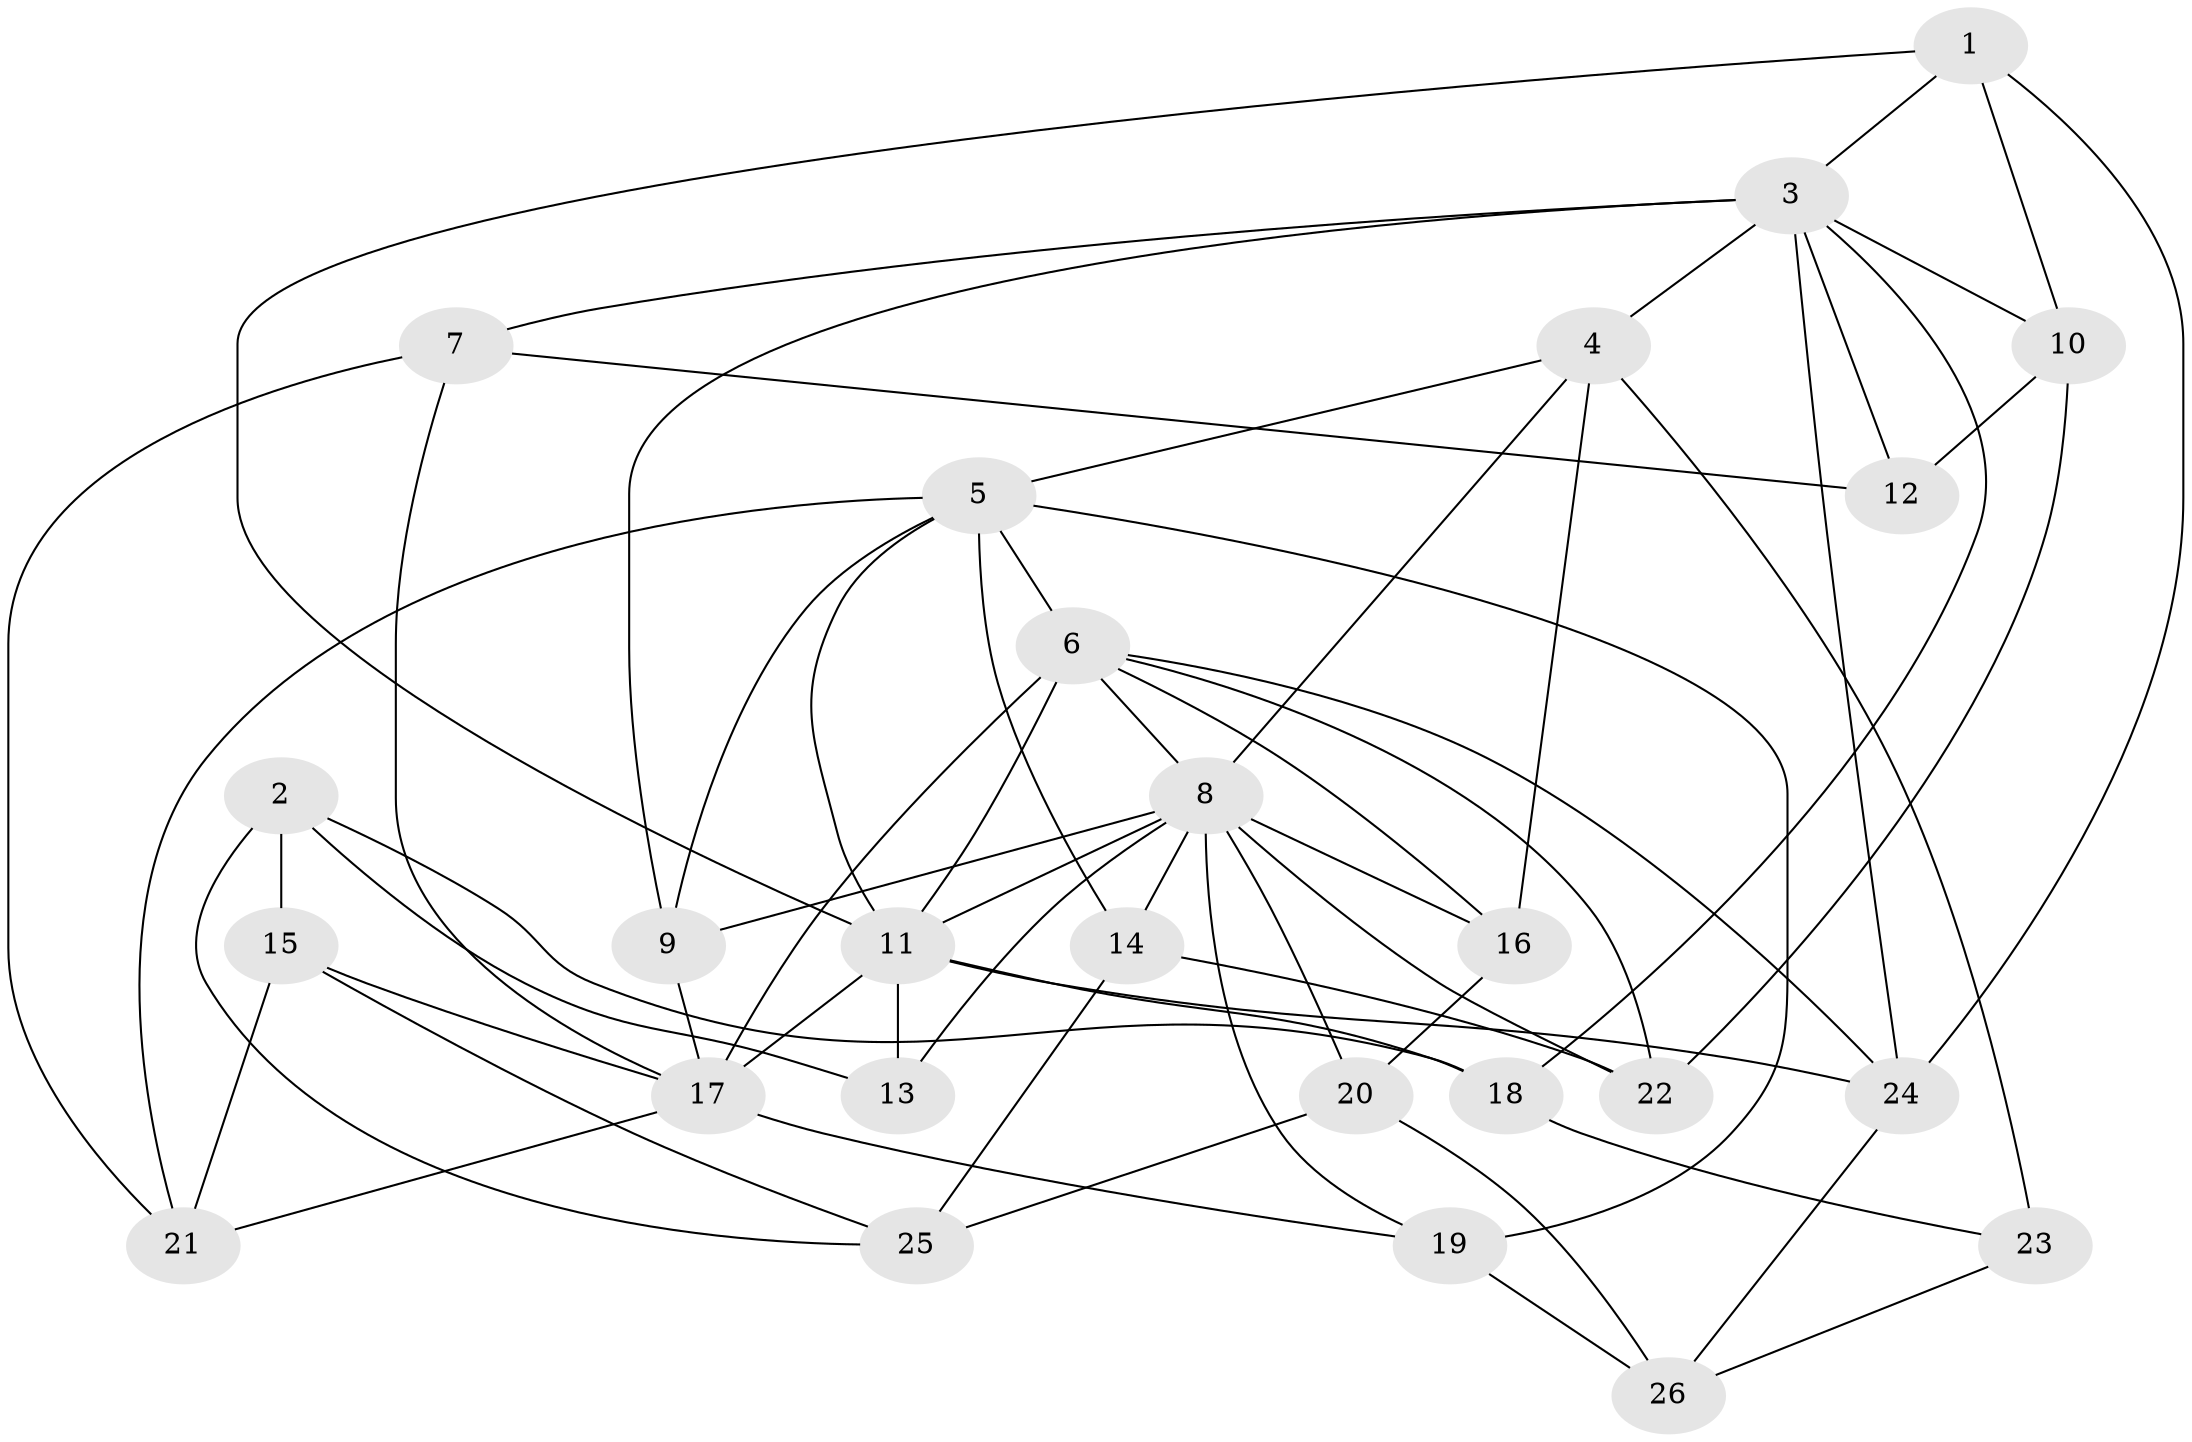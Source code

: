 // original degree distribution, {4: 1.0}
// Generated by graph-tools (version 1.1) at 2025/38/03/09/25 02:38:11]
// undirected, 26 vertices, 63 edges
graph export_dot {
graph [start="1"]
  node [color=gray90,style=filled];
  1;
  2;
  3;
  4;
  5;
  6;
  7;
  8;
  9;
  10;
  11;
  12;
  13;
  14;
  15;
  16;
  17;
  18;
  19;
  20;
  21;
  22;
  23;
  24;
  25;
  26;
  1 -- 3 [weight=1.0];
  1 -- 10 [weight=1.0];
  1 -- 11 [weight=1.0];
  1 -- 24 [weight=1.0];
  2 -- 13 [weight=1.0];
  2 -- 15 [weight=1.0];
  2 -- 18 [weight=1.0];
  2 -- 25 [weight=1.0];
  3 -- 4 [weight=2.0];
  3 -- 7 [weight=1.0];
  3 -- 9 [weight=1.0];
  3 -- 10 [weight=1.0];
  3 -- 12 [weight=2.0];
  3 -- 18 [weight=1.0];
  3 -- 24 [weight=1.0];
  4 -- 5 [weight=2.0];
  4 -- 8 [weight=1.0];
  4 -- 16 [weight=1.0];
  4 -- 23 [weight=2.0];
  5 -- 6 [weight=1.0];
  5 -- 9 [weight=1.0];
  5 -- 11 [weight=1.0];
  5 -- 14 [weight=1.0];
  5 -- 19 [weight=1.0];
  5 -- 21 [weight=1.0];
  6 -- 8 [weight=1.0];
  6 -- 11 [weight=2.0];
  6 -- 16 [weight=1.0];
  6 -- 17 [weight=2.0];
  6 -- 22 [weight=1.0];
  6 -- 24 [weight=2.0];
  7 -- 12 [weight=1.0];
  7 -- 17 [weight=1.0];
  7 -- 21 [weight=1.0];
  8 -- 9 [weight=1.0];
  8 -- 11 [weight=1.0];
  8 -- 13 [weight=1.0];
  8 -- 14 [weight=1.0];
  8 -- 16 [weight=1.0];
  8 -- 19 [weight=1.0];
  8 -- 20 [weight=1.0];
  8 -- 22 [weight=1.0];
  9 -- 17 [weight=1.0];
  10 -- 12 [weight=1.0];
  10 -- 22 [weight=1.0];
  11 -- 13 [weight=2.0];
  11 -- 17 [weight=1.0];
  11 -- 18 [weight=1.0];
  11 -- 24 [weight=1.0];
  14 -- 22 [weight=1.0];
  14 -- 25 [weight=1.0];
  15 -- 17 [weight=1.0];
  15 -- 21 [weight=1.0];
  15 -- 25 [weight=1.0];
  16 -- 20 [weight=1.0];
  17 -- 19 [weight=1.0];
  17 -- 21 [weight=1.0];
  18 -- 23 [weight=1.0];
  19 -- 26 [weight=1.0];
  20 -- 25 [weight=1.0];
  20 -- 26 [weight=1.0];
  23 -- 26 [weight=1.0];
  24 -- 26 [weight=1.0];
}
